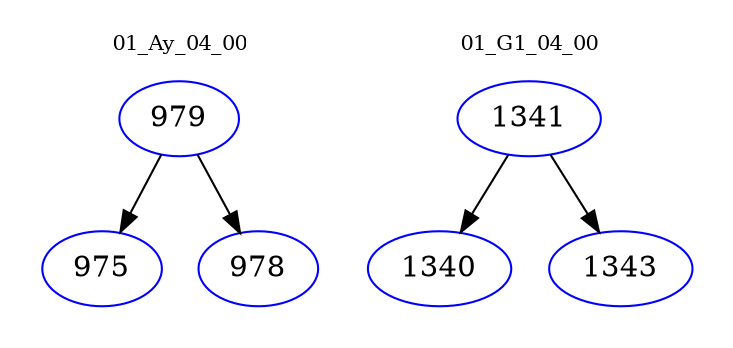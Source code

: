 digraph{
subgraph cluster_0 {
color = white
label = "01_Ay_04_00";
fontsize=10;
T0_979 [label="979", color="blue"]
T0_979 -> T0_975 [color="black"]
T0_975 [label="975", color="blue"]
T0_979 -> T0_978 [color="black"]
T0_978 [label="978", color="blue"]
}
subgraph cluster_1 {
color = white
label = "01_G1_04_00";
fontsize=10;
T1_1341 [label="1341", color="blue"]
T1_1341 -> T1_1340 [color="black"]
T1_1340 [label="1340", color="blue"]
T1_1341 -> T1_1343 [color="black"]
T1_1343 [label="1343", color="blue"]
}
}
